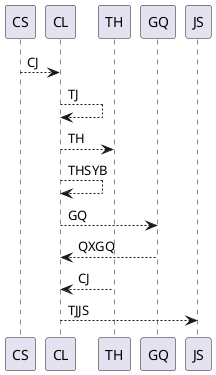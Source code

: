 @startuml
CS --> CL : CJ
CL --> CL : TJ
CL --> TH : TH
CL --> CL : THSYB
CL --> GQ : GQ
GQ --> CL : QXGQ
TH --> CL : CJ
CL --> JS : TJJS
@enduml